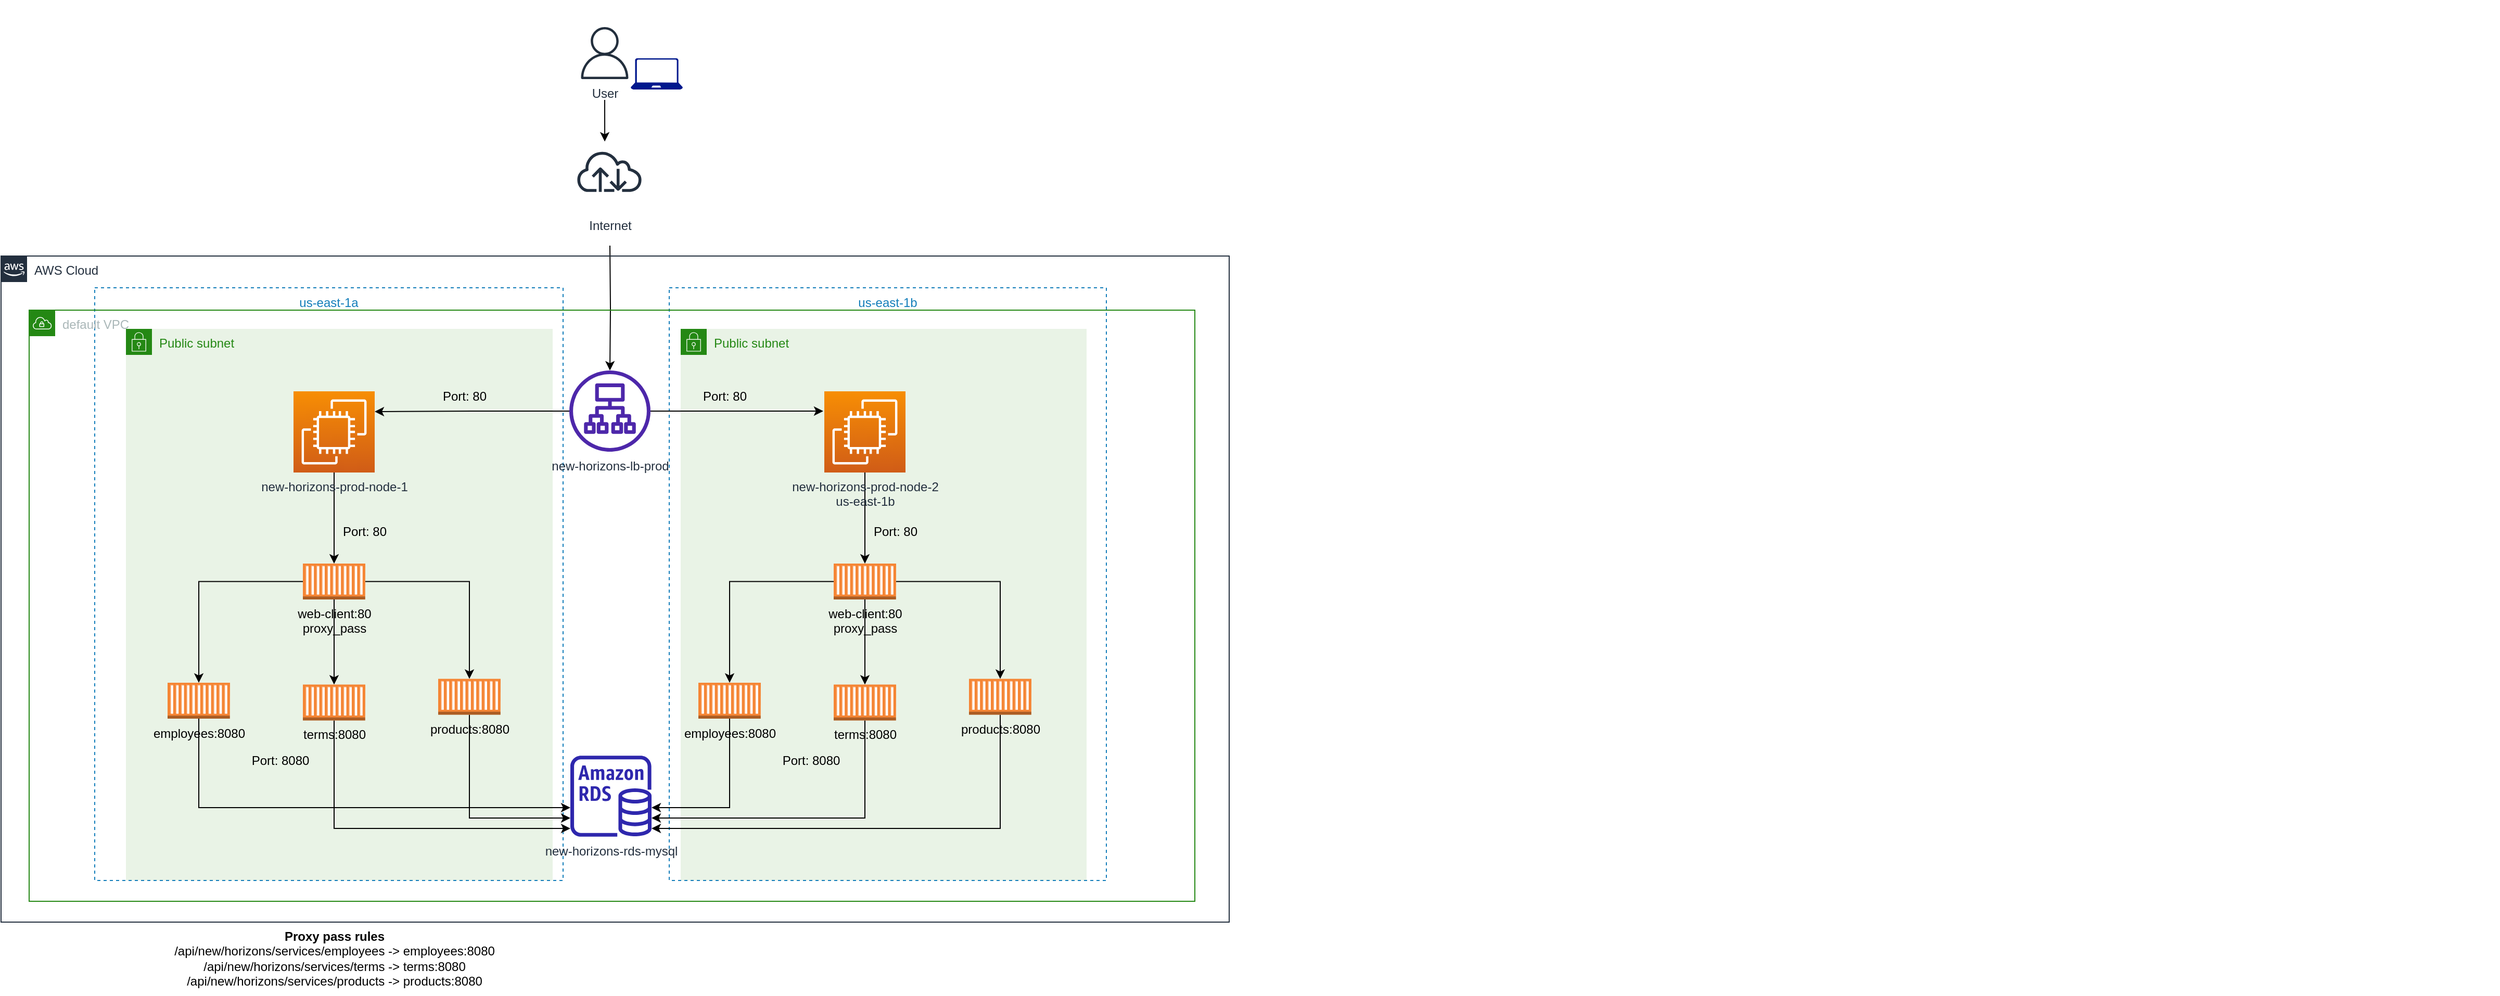 <mxfile version="21.1.2" type="device">
  <diagram name="Page-1" id="yJGYgYcoRGdZgI-on57n">
    <mxGraphModel dx="3244" dy="1178" grid="1" gridSize="10" guides="1" tooltips="1" connect="1" arrows="1" fold="1" page="1" pageScale="1" pageWidth="3300" pageHeight="2339" math="0" shadow="0">
      <root>
        <mxCell id="0" />
        <mxCell id="1" parent="0" />
        <mxCell id="JfGSRjYrPVbc505KqRvE-98" value="Public subnet" style="points=[[0,0],[0.25,0],[0.5,0],[0.75,0],[1,0],[1,0.25],[1,0.5],[1,0.75],[1,1],[0.75,1],[0.5,1],[0.25,1],[0,1],[0,0.75],[0,0.5],[0,0.25]];outlineConnect=0;gradientColor=none;html=1;whiteSpace=wrap;fontSize=12;fontStyle=0;container=1;pointerEvents=0;collapsible=0;recursiveResize=0;shape=mxgraph.aws4.group;grIcon=mxgraph.aws4.group_security_group;grStroke=0;strokeColor=#248814;fillColor=#E9F3E6;verticalAlign=top;align=left;spacingLeft=30;fontColor=#248814;dashed=0;" vertex="1" parent="1">
          <mxGeometry x="1153" y="360" width="390" height="530" as="geometry" />
        </mxCell>
        <mxCell id="JfGSRjYrPVbc505KqRvE-99" value="" style="shape=image;verticalLabelPosition=bottom;labelBackgroundColor=default;verticalAlign=top;aspect=fixed;imageAspect=0;image=https://download.logo.wine/logo/Nginx/Nginx-Logo.wine.png;" vertex="1" parent="JfGSRjYrPVbc505KqRvE-98">
          <mxGeometry x="225" y="204.44" width="80" height="53.38" as="geometry" />
        </mxCell>
        <mxCell id="JfGSRjYrPVbc505KqRvE-106" value="us-east-1b" style="fillColor=none;strokeColor=#147EBA;dashed=1;verticalAlign=top;fontStyle=0;fontColor=#147EBA;whiteSpace=wrap;html=1;" vertex="1" parent="JfGSRjYrPVbc505KqRvE-98">
          <mxGeometry x="-11" y="-39.5" width="420" height="569.5" as="geometry" />
        </mxCell>
        <mxCell id="JfGSRjYrPVbc505KqRvE-96" value="Public subnet" style="points=[[0,0],[0.25,0],[0.5,0],[0.75,0],[1,0],[1,0.25],[1,0.5],[1,0.75],[1,1],[0.75,1],[0.5,1],[0.25,1],[0,1],[0,0.75],[0,0.5],[0,0.25]];outlineConnect=0;gradientColor=none;html=1;whiteSpace=wrap;fontSize=12;fontStyle=0;container=1;pointerEvents=0;collapsible=0;recursiveResize=0;shape=mxgraph.aws4.group;grIcon=mxgraph.aws4.group_security_group;grStroke=0;strokeColor=#248814;fillColor=#E9F3E6;verticalAlign=top;align=left;spacingLeft=30;fontColor=#248814;dashed=0;" vertex="1" parent="1">
          <mxGeometry x="620" y="360" width="410" height="530" as="geometry" />
        </mxCell>
        <mxCell id="JfGSRjYrPVbc505KqRvE-100" value="" style="shape=image;verticalLabelPosition=bottom;labelBackgroundColor=default;verticalAlign=top;aspect=fixed;imageAspect=0;image=https://download.logo.wine/logo/Nginx/Nginx-Logo.wine.png;" vertex="1" parent="JfGSRjYrPVbc505KqRvE-96">
          <mxGeometry x="267.81" y="204.44" width="80" height="53.38" as="geometry" />
        </mxCell>
        <mxCell id="JfGSRjYrPVbc505KqRvE-101" value="us-east-1a" style="fillColor=none;strokeColor=#147EBA;dashed=1;verticalAlign=top;fontStyle=0;fontColor=#147EBA;whiteSpace=wrap;html=1;" vertex="1" parent="JfGSRjYrPVbc505KqRvE-96">
          <mxGeometry x="-30" y="-39.5" width="450" height="569.5" as="geometry" />
        </mxCell>
        <mxCell id="JfGSRjYrPVbc505KqRvE-55" style="edgeStyle=orthogonalEdgeStyle;rounded=0;orthogonalLoop=1;jettySize=auto;html=1;" edge="1" parent="1" target="JfGSRjYrPVbc505KqRvE-31">
          <mxGeometry relative="1" as="geometry">
            <mxPoint x="1085" y="280" as="sourcePoint" />
          </mxGeometry>
        </mxCell>
        <mxCell id="JfGSRjYrPVbc505KqRvE-18" value="Internet" style="sketch=0;outlineConnect=0;fontColor=#232F3E;gradientColor=none;strokeColor=#232F3E;fillColor=#ffffff;dashed=0;verticalLabelPosition=bottom;verticalAlign=top;align=center;html=1;fontSize=12;fontStyle=0;aspect=fixed;shape=mxgraph.aws4.resourceIcon;resIcon=mxgraph.aws4.internet;" vertex="1" parent="1">
          <mxGeometry x="1046" y="170" width="77" height="77" as="geometry" />
        </mxCell>
        <mxCell id="JfGSRjYrPVbc505KqRvE-23" value="" style="shape=image;verticalLabelPosition=bottom;labelBackgroundColor=default;verticalAlign=top;aspect=fixed;imageAspect=0;image=https://docs.aws.amazon.com/images/prescriptive-guidance/latest/load-balancer-stickiness/images/roundtrip.png;" vertex="1" parent="1">
          <mxGeometry x="2380" y="44.5" width="520" height="451" as="geometry" />
        </mxCell>
        <mxCell id="JfGSRjYrPVbc505KqRvE-51" style="edgeStyle=orthogonalEdgeStyle;rounded=0;orthogonalLoop=1;jettySize=auto;html=1;" edge="1" parent="1" source="JfGSRjYrPVbc505KqRvE-30" target="JfGSRjYrPVbc505KqRvE-39">
          <mxGeometry relative="1" as="geometry" />
        </mxCell>
        <mxCell id="JfGSRjYrPVbc505KqRvE-30" value="new-horizons-prod-node-1&lt;br&gt;" style="sketch=0;points=[[0,0,0],[0.25,0,0],[0.5,0,0],[0.75,0,0],[1,0,0],[0,1,0],[0.25,1,0],[0.5,1,0],[0.75,1,0],[1,1,0],[0,0.25,0],[0,0.5,0],[0,0.75,0],[1,0.25,0],[1,0.5,0],[1,0.75,0]];outlineConnect=0;fontColor=#232F3E;gradientColor=#F78E04;gradientDirection=north;fillColor=#D05C17;strokeColor=#ffffff;dashed=0;verticalLabelPosition=bottom;verticalAlign=top;align=center;html=1;fontSize=12;fontStyle=0;aspect=fixed;shape=mxgraph.aws4.resourceIcon;resIcon=mxgraph.aws4.ec2;" vertex="1" parent="1">
          <mxGeometry x="781" y="420" width="78" height="78" as="geometry" />
        </mxCell>
        <mxCell id="JfGSRjYrPVbc505KqRvE-56" style="edgeStyle=orthogonalEdgeStyle;rounded=0;orthogonalLoop=1;jettySize=auto;html=1;entryX=1;entryY=0.25;entryDx=0;entryDy=0;entryPerimeter=0;" edge="1" parent="1" source="JfGSRjYrPVbc505KqRvE-31" target="JfGSRjYrPVbc505KqRvE-30">
          <mxGeometry relative="1" as="geometry" />
        </mxCell>
        <mxCell id="JfGSRjYrPVbc505KqRvE-91" style="edgeStyle=orthogonalEdgeStyle;rounded=0;orthogonalLoop=1;jettySize=auto;html=1;" edge="1" parent="1" source="JfGSRjYrPVbc505KqRvE-31">
          <mxGeometry relative="1" as="geometry">
            <mxPoint x="1290" y="439" as="targetPoint" />
          </mxGeometry>
        </mxCell>
        <mxCell id="JfGSRjYrPVbc505KqRvE-31" value="new-horizons-lb-prod" style="sketch=0;outlineConnect=0;fontColor=#232F3E;gradientColor=none;fillColor=#4D27AA;strokeColor=none;dashed=0;verticalLabelPosition=bottom;verticalAlign=top;align=center;html=1;fontSize=12;fontStyle=0;aspect=fixed;pointerEvents=1;shape=mxgraph.aws4.application_load_balancer;" vertex="1" parent="1">
          <mxGeometry x="1046" y="400" width="78" height="78" as="geometry" />
        </mxCell>
        <mxCell id="JfGSRjYrPVbc505KqRvE-57" style="edgeStyle=orthogonalEdgeStyle;rounded=0;orthogonalLoop=1;jettySize=auto;html=1;" edge="1" parent="1">
          <mxGeometry relative="1" as="geometry">
            <mxPoint x="1080" y="140" as="sourcePoint" />
            <mxPoint x="1080.048" y="180" as="targetPoint" />
            <Array as="points">
              <mxPoint x="1080" y="150" />
            </Array>
          </mxGeometry>
        </mxCell>
        <mxCell id="JfGSRjYrPVbc505KqRvE-32" value="User" style="sketch=0;outlineConnect=0;fontColor=#232F3E;gradientColor=none;fillColor=#232F3D;strokeColor=none;dashed=0;verticalLabelPosition=bottom;verticalAlign=top;align=center;html=1;fontSize=12;fontStyle=0;aspect=fixed;pointerEvents=1;shape=mxgraph.aws4.user;" vertex="1" parent="1">
          <mxGeometry x="1055" y="70" width="50" height="50" as="geometry" />
        </mxCell>
        <mxCell id="JfGSRjYrPVbc505KqRvE-33" value="" style="sketch=0;aspect=fixed;pointerEvents=1;shadow=0;dashed=0;html=1;strokeColor=none;labelPosition=center;verticalLabelPosition=bottom;verticalAlign=top;align=center;fillColor=#00188D;shape=mxgraph.azure.laptop" vertex="1" parent="1">
          <mxGeometry x="1105" y="100" width="50" height="30" as="geometry" />
        </mxCell>
        <mxCell id="JfGSRjYrPVbc505KqRvE-52" style="edgeStyle=orthogonalEdgeStyle;rounded=0;orthogonalLoop=1;jettySize=auto;html=1;" edge="1" parent="1" source="JfGSRjYrPVbc505KqRvE-39" target="JfGSRjYrPVbc505KqRvE-40">
          <mxGeometry relative="1" as="geometry" />
        </mxCell>
        <mxCell id="JfGSRjYrPVbc505KqRvE-53" style="edgeStyle=orthogonalEdgeStyle;rounded=0;orthogonalLoop=1;jettySize=auto;html=1;entryX=0.5;entryY=0;entryDx=0;entryDy=0;entryPerimeter=0;" edge="1" parent="1" source="JfGSRjYrPVbc505KqRvE-39" target="JfGSRjYrPVbc505KqRvE-41">
          <mxGeometry relative="1" as="geometry" />
        </mxCell>
        <mxCell id="JfGSRjYrPVbc505KqRvE-54" style="edgeStyle=orthogonalEdgeStyle;rounded=0;orthogonalLoop=1;jettySize=auto;html=1;" edge="1" parent="1" source="JfGSRjYrPVbc505KqRvE-39" target="JfGSRjYrPVbc505KqRvE-42">
          <mxGeometry relative="1" as="geometry" />
        </mxCell>
        <mxCell id="JfGSRjYrPVbc505KqRvE-39" value="web-client:80&lt;br&gt;proxy_pass" style="outlineConnect=0;dashed=0;verticalLabelPosition=bottom;verticalAlign=top;align=center;html=1;shape=mxgraph.aws3.ec2_compute_container;fillColor=#F58534;gradientColor=none;" vertex="1" parent="1">
          <mxGeometry x="790" y="585.5" width="60" height="34.5" as="geometry" />
        </mxCell>
        <mxCell id="JfGSRjYrPVbc505KqRvE-67" style="edgeStyle=orthogonalEdgeStyle;rounded=0;orthogonalLoop=1;jettySize=auto;html=1;" edge="1" parent="1" source="JfGSRjYrPVbc505KqRvE-40" target="JfGSRjYrPVbc505KqRvE-66">
          <mxGeometry relative="1" as="geometry">
            <Array as="points">
              <mxPoint x="690" y="820" />
            </Array>
          </mxGeometry>
        </mxCell>
        <mxCell id="JfGSRjYrPVbc505KqRvE-40" value="employees:8080" style="outlineConnect=0;dashed=0;verticalLabelPosition=bottom;verticalAlign=top;align=center;html=1;shape=mxgraph.aws3.ec2_compute_container;fillColor=#F58534;gradientColor=none;" vertex="1" parent="1">
          <mxGeometry x="660" y="700" width="60" height="34.5" as="geometry" />
        </mxCell>
        <mxCell id="JfGSRjYrPVbc505KqRvE-69" style="edgeStyle=orthogonalEdgeStyle;rounded=0;orthogonalLoop=1;jettySize=auto;html=1;" edge="1" parent="1" source="JfGSRjYrPVbc505KqRvE-41" target="JfGSRjYrPVbc505KqRvE-66">
          <mxGeometry relative="1" as="geometry">
            <Array as="points">
              <mxPoint x="950" y="830" />
            </Array>
          </mxGeometry>
        </mxCell>
        <mxCell id="JfGSRjYrPVbc505KqRvE-41" value="products:8080" style="outlineConnect=0;dashed=0;verticalLabelPosition=bottom;verticalAlign=top;align=center;html=1;shape=mxgraph.aws3.ec2_compute_container;fillColor=#F58534;gradientColor=none;" vertex="1" parent="1">
          <mxGeometry x="920" y="696.25" width="60" height="34.5" as="geometry" />
        </mxCell>
        <mxCell id="JfGSRjYrPVbc505KqRvE-68" style="edgeStyle=orthogonalEdgeStyle;rounded=0;orthogonalLoop=1;jettySize=auto;html=1;" edge="1" parent="1" source="JfGSRjYrPVbc505KqRvE-42" target="JfGSRjYrPVbc505KqRvE-66">
          <mxGeometry relative="1" as="geometry">
            <Array as="points">
              <mxPoint x="820" y="840" />
            </Array>
          </mxGeometry>
        </mxCell>
        <mxCell id="JfGSRjYrPVbc505KqRvE-42" value="terms:8080" style="outlineConnect=0;dashed=0;verticalLabelPosition=bottom;verticalAlign=top;align=center;html=1;shape=mxgraph.aws3.ec2_compute_container;fillColor=#F58534;gradientColor=none;" vertex="1" parent="1">
          <mxGeometry x="790" y="701.75" width="60" height="34.5" as="geometry" />
        </mxCell>
        <mxCell id="JfGSRjYrPVbc505KqRvE-43" value="" style="shape=image;verticalLabelPosition=bottom;labelBackgroundColor=default;verticalAlign=top;aspect=fixed;imageAspect=0;image=https://craft-code.com/wp-content/uploads/2021/08/docker_facebook_share.png;" vertex="1" parent="1">
          <mxGeometry x="877.61" y="610" width="40.39" height="34.5" as="geometry" />
        </mxCell>
        <mxCell id="JfGSRjYrPVbc505KqRvE-44" value="" style="shape=image;verticalLabelPosition=bottom;labelBackgroundColor=default;verticalAlign=top;aspect=fixed;imageAspect=0;image=https://craft-code.com/wp-content/uploads/2021/08/docker_facebook_share.png;" vertex="1" parent="1">
          <mxGeometry x="920" y="771.75" width="40.39" height="34.5" as="geometry" />
        </mxCell>
        <mxCell id="JfGSRjYrPVbc505KqRvE-45" value="" style="shape=image;verticalLabelPosition=bottom;labelBackgroundColor=default;verticalAlign=top;aspect=fixed;imageAspect=0;image=https://craft-code.com/wp-content/uploads/2021/08/docker_facebook_share.png;" vertex="1" parent="1">
          <mxGeometry x="790" y="777.25" width="40.39" height="34.5" as="geometry" />
        </mxCell>
        <mxCell id="JfGSRjYrPVbc505KqRvE-46" value="" style="shape=image;verticalLabelPosition=bottom;labelBackgroundColor=default;verticalAlign=top;aspect=fixed;imageAspect=0;image=https://craft-code.com/wp-content/uploads/2021/08/docker_facebook_share.png;" vertex="1" parent="1">
          <mxGeometry x="650" y="775.5" width="40.39" height="34.5" as="geometry" />
        </mxCell>
        <mxCell id="JfGSRjYrPVbc505KqRvE-47" value="" style="shape=image;verticalLabelPosition=bottom;labelBackgroundColor=default;verticalAlign=top;aspect=fixed;imageAspect=0;image=https://i.blogs.es/8d2420/650_1000_java/1366_2000.png;" vertex="1" parent="1">
          <mxGeometry x="960.39" y="770" width="38" height="38" as="geometry" />
        </mxCell>
        <mxCell id="JfGSRjYrPVbc505KqRvE-48" value="" style="shape=image;verticalLabelPosition=bottom;labelBackgroundColor=default;verticalAlign=top;aspect=fixed;imageAspect=0;image=https://i.blogs.es/8d2420/650_1000_java/1366_2000.png;" vertex="1" parent="1">
          <mxGeometry x="830" y="773.75" width="38" height="38" as="geometry" />
        </mxCell>
        <mxCell id="JfGSRjYrPVbc505KqRvE-49" value="" style="shape=image;verticalLabelPosition=bottom;labelBackgroundColor=default;verticalAlign=top;aspect=fixed;imageAspect=0;image=https://i.blogs.es/8d2420/650_1000_java/1366_2000.png;" vertex="1" parent="1">
          <mxGeometry x="690.39" y="770" width="38" height="38" as="geometry" />
        </mxCell>
        <mxCell id="JfGSRjYrPVbc505KqRvE-60" value="Port: 80" style="text;html=1;align=center;verticalAlign=middle;resizable=0;points=[];autosize=1;strokeColor=none;fillColor=none;" vertex="1" parent="1">
          <mxGeometry x="910" y="410" width="70" height="30" as="geometry" />
        </mxCell>
        <mxCell id="JfGSRjYrPVbc505KqRvE-61" value="Port: 80" style="text;html=1;align=center;verticalAlign=middle;resizable=0;points=[];autosize=1;strokeColor=none;fillColor=none;" vertex="1" parent="1">
          <mxGeometry x="814" y="540" width="70" height="30" as="geometry" />
        </mxCell>
        <mxCell id="JfGSRjYrPVbc505KqRvE-63" value="Port: 8080" style="text;html=1;align=center;verticalAlign=middle;resizable=0;points=[];autosize=1;strokeColor=none;fillColor=none;" vertex="1" parent="1">
          <mxGeometry x="728.39" y="760" width="80" height="30" as="geometry" />
        </mxCell>
        <mxCell id="JfGSRjYrPVbc505KqRvE-65" value="&lt;b&gt;Proxy pass rules&lt;/b&gt;&lt;br&gt;/api/new/horizons/services/employees -&amp;gt; employees:8080&lt;br&gt;/api/new/horizons/services/terms -&amp;gt; terms:8080&lt;br&gt;/api/new/horizons/services/products -&amp;gt; products:8080" style="text;html=1;align=center;verticalAlign=middle;resizable=0;points=[];autosize=1;strokeColor=none;fillColor=none;" vertex="1" parent="1">
          <mxGeometry x="655" y="930" width="330" height="70" as="geometry" />
        </mxCell>
        <mxCell id="JfGSRjYrPVbc505KqRvE-66" value="new-horizons-rds-mysql" style="sketch=0;outlineConnect=0;fontColor=#232F3E;gradientColor=none;fillColor=#2E27AD;strokeColor=none;dashed=0;verticalLabelPosition=bottom;verticalAlign=top;align=center;html=1;fontSize=12;fontStyle=0;aspect=fixed;pointerEvents=1;shape=mxgraph.aws4.rds_instance;" vertex="1" parent="1">
          <mxGeometry x="1047" y="770" width="78" height="78" as="geometry" />
        </mxCell>
        <mxCell id="JfGSRjYrPVbc505KqRvE-72" style="edgeStyle=orthogonalEdgeStyle;rounded=0;orthogonalLoop=1;jettySize=auto;html=1;" edge="1" source="JfGSRjYrPVbc505KqRvE-73" target="JfGSRjYrPVbc505KqRvE-77" parent="1">
          <mxGeometry relative="1" as="geometry" />
        </mxCell>
        <mxCell id="JfGSRjYrPVbc505KqRvE-73" value="new-horizons-prod-node-2&lt;br&gt;us-east-1b" style="sketch=0;points=[[0,0,0],[0.25,0,0],[0.5,0,0],[0.75,0,0],[1,0,0],[0,1,0],[0.25,1,0],[0.5,1,0],[0.75,1,0],[1,1,0],[0,0.25,0],[0,0.5,0],[0,0.75,0],[1,0.25,0],[1,0.5,0],[1,0.75,0]];outlineConnect=0;fontColor=#232F3E;gradientColor=#F78E04;gradientDirection=north;fillColor=#D05C17;strokeColor=#ffffff;dashed=0;verticalLabelPosition=bottom;verticalAlign=top;align=center;html=1;fontSize=12;fontStyle=0;aspect=fixed;shape=mxgraph.aws4.resourceIcon;resIcon=mxgraph.aws4.ec2;" vertex="1" parent="1">
          <mxGeometry x="1291" y="420" width="78" height="78" as="geometry" />
        </mxCell>
        <mxCell id="JfGSRjYrPVbc505KqRvE-74" style="edgeStyle=orthogonalEdgeStyle;rounded=0;orthogonalLoop=1;jettySize=auto;html=1;" edge="1" source="JfGSRjYrPVbc505KqRvE-77" target="JfGSRjYrPVbc505KqRvE-78" parent="1">
          <mxGeometry relative="1" as="geometry" />
        </mxCell>
        <mxCell id="JfGSRjYrPVbc505KqRvE-75" style="edgeStyle=orthogonalEdgeStyle;rounded=0;orthogonalLoop=1;jettySize=auto;html=1;entryX=0.5;entryY=0;entryDx=0;entryDy=0;entryPerimeter=0;" edge="1" source="JfGSRjYrPVbc505KqRvE-77" target="JfGSRjYrPVbc505KqRvE-79" parent="1">
          <mxGeometry relative="1" as="geometry" />
        </mxCell>
        <mxCell id="JfGSRjYrPVbc505KqRvE-76" style="edgeStyle=orthogonalEdgeStyle;rounded=0;orthogonalLoop=1;jettySize=auto;html=1;" edge="1" source="JfGSRjYrPVbc505KqRvE-77" target="JfGSRjYrPVbc505KqRvE-80" parent="1">
          <mxGeometry relative="1" as="geometry" />
        </mxCell>
        <mxCell id="JfGSRjYrPVbc505KqRvE-77" value="web-client:80&lt;br&gt;proxy_pass" style="outlineConnect=0;dashed=0;verticalLabelPosition=bottom;verticalAlign=top;align=center;html=1;shape=mxgraph.aws3.ec2_compute_container;fillColor=#F58534;gradientColor=none;" vertex="1" parent="1">
          <mxGeometry x="1300" y="585.5" width="60" height="34.5" as="geometry" />
        </mxCell>
        <mxCell id="JfGSRjYrPVbc505KqRvE-93" style="edgeStyle=orthogonalEdgeStyle;rounded=0;orthogonalLoop=1;jettySize=auto;html=1;" edge="1" parent="1" source="JfGSRjYrPVbc505KqRvE-78" target="JfGSRjYrPVbc505KqRvE-66">
          <mxGeometry relative="1" as="geometry">
            <Array as="points">
              <mxPoint x="1200" y="820" />
            </Array>
          </mxGeometry>
        </mxCell>
        <mxCell id="JfGSRjYrPVbc505KqRvE-78" value="employees:8080" style="outlineConnect=0;dashed=0;verticalLabelPosition=bottom;verticalAlign=top;align=center;html=1;shape=mxgraph.aws3.ec2_compute_container;fillColor=#F58534;gradientColor=none;" vertex="1" parent="1">
          <mxGeometry x="1170" y="700" width="60" height="34.5" as="geometry" />
        </mxCell>
        <mxCell id="JfGSRjYrPVbc505KqRvE-95" style="edgeStyle=orthogonalEdgeStyle;rounded=0;orthogonalLoop=1;jettySize=auto;html=1;" edge="1" parent="1" source="JfGSRjYrPVbc505KqRvE-79" target="JfGSRjYrPVbc505KqRvE-66">
          <mxGeometry relative="1" as="geometry">
            <Array as="points">
              <mxPoint x="1460" y="840" />
            </Array>
          </mxGeometry>
        </mxCell>
        <mxCell id="JfGSRjYrPVbc505KqRvE-79" value="products:8080" style="outlineConnect=0;dashed=0;verticalLabelPosition=bottom;verticalAlign=top;align=center;html=1;shape=mxgraph.aws3.ec2_compute_container;fillColor=#F58534;gradientColor=none;" vertex="1" parent="1">
          <mxGeometry x="1430" y="696.25" width="60" height="34.5" as="geometry" />
        </mxCell>
        <mxCell id="JfGSRjYrPVbc505KqRvE-94" style="edgeStyle=orthogonalEdgeStyle;rounded=0;orthogonalLoop=1;jettySize=auto;html=1;" edge="1" parent="1" source="JfGSRjYrPVbc505KqRvE-80" target="JfGSRjYrPVbc505KqRvE-66">
          <mxGeometry relative="1" as="geometry">
            <Array as="points">
              <mxPoint x="1330" y="830" />
            </Array>
          </mxGeometry>
        </mxCell>
        <mxCell id="JfGSRjYrPVbc505KqRvE-80" value="terms:8080" style="outlineConnect=0;dashed=0;verticalLabelPosition=bottom;verticalAlign=top;align=center;html=1;shape=mxgraph.aws3.ec2_compute_container;fillColor=#F58534;gradientColor=none;" vertex="1" parent="1">
          <mxGeometry x="1300" y="701.75" width="60" height="34.5" as="geometry" />
        </mxCell>
        <mxCell id="JfGSRjYrPVbc505KqRvE-81" value="" style="shape=image;verticalLabelPosition=bottom;labelBackgroundColor=default;verticalAlign=top;aspect=fixed;imageAspect=0;image=https://craft-code.com/wp-content/uploads/2021/08/docker_facebook_share.png;" vertex="1" parent="1">
          <mxGeometry x="1387.61" y="610" width="40.39" height="34.5" as="geometry" />
        </mxCell>
        <mxCell id="JfGSRjYrPVbc505KqRvE-82" value="" style="shape=image;verticalLabelPosition=bottom;labelBackgroundColor=default;verticalAlign=top;aspect=fixed;imageAspect=0;image=https://craft-code.com/wp-content/uploads/2021/08/docker_facebook_share.png;" vertex="1" parent="1">
          <mxGeometry x="1430" y="771.75" width="40.39" height="34.5" as="geometry" />
        </mxCell>
        <mxCell id="JfGSRjYrPVbc505KqRvE-83" value="" style="shape=image;verticalLabelPosition=bottom;labelBackgroundColor=default;verticalAlign=top;aspect=fixed;imageAspect=0;image=https://craft-code.com/wp-content/uploads/2021/08/docker_facebook_share.png;" vertex="1" parent="1">
          <mxGeometry x="1300" y="777.25" width="40.39" height="34.5" as="geometry" />
        </mxCell>
        <mxCell id="JfGSRjYrPVbc505KqRvE-84" value="" style="shape=image;verticalLabelPosition=bottom;labelBackgroundColor=default;verticalAlign=top;aspect=fixed;imageAspect=0;image=https://craft-code.com/wp-content/uploads/2021/08/docker_facebook_share.png;" vertex="1" parent="1">
          <mxGeometry x="1160" y="775.5" width="40.39" height="34.5" as="geometry" />
        </mxCell>
        <mxCell id="JfGSRjYrPVbc505KqRvE-85" value="" style="shape=image;verticalLabelPosition=bottom;labelBackgroundColor=default;verticalAlign=top;aspect=fixed;imageAspect=0;image=https://i.blogs.es/8d2420/650_1000_java/1366_2000.png;" vertex="1" parent="1">
          <mxGeometry x="1470.39" y="770" width="38" height="38" as="geometry" />
        </mxCell>
        <mxCell id="JfGSRjYrPVbc505KqRvE-86" value="" style="shape=image;verticalLabelPosition=bottom;labelBackgroundColor=default;verticalAlign=top;aspect=fixed;imageAspect=0;image=https://i.blogs.es/8d2420/650_1000_java/1366_2000.png;" vertex="1" parent="1">
          <mxGeometry x="1340" y="773.75" width="38" height="38" as="geometry" />
        </mxCell>
        <mxCell id="JfGSRjYrPVbc505KqRvE-87" value="" style="shape=image;verticalLabelPosition=bottom;labelBackgroundColor=default;verticalAlign=top;aspect=fixed;imageAspect=0;image=https://i.blogs.es/8d2420/650_1000_java/1366_2000.png;" vertex="1" parent="1">
          <mxGeometry x="1200.39" y="770" width="38" height="38" as="geometry" />
        </mxCell>
        <mxCell id="JfGSRjYrPVbc505KqRvE-88" value="Port: 80" style="text;html=1;align=center;verticalAlign=middle;resizable=0;points=[];autosize=1;strokeColor=none;fillColor=none;" vertex="1" parent="1">
          <mxGeometry x="1160" y="410" width="70" height="30" as="geometry" />
        </mxCell>
        <mxCell id="JfGSRjYrPVbc505KqRvE-89" value="Port: 80" style="text;html=1;align=center;verticalAlign=middle;resizable=0;points=[];autosize=1;strokeColor=none;fillColor=none;" vertex="1" parent="1">
          <mxGeometry x="1324" y="540" width="70" height="30" as="geometry" />
        </mxCell>
        <mxCell id="JfGSRjYrPVbc505KqRvE-90" value="Port: 8080" style="text;html=1;align=center;verticalAlign=middle;resizable=0;points=[];autosize=1;strokeColor=none;fillColor=none;" vertex="1" parent="1">
          <mxGeometry x="1238.39" y="760" width="80" height="30" as="geometry" />
        </mxCell>
        <mxCell id="JfGSRjYrPVbc505KqRvE-107" value="default VPC" style="points=[[0,0],[0.25,0],[0.5,0],[0.75,0],[1,0],[1,0.25],[1,0.5],[1,0.75],[1,1],[0.75,1],[0.5,1],[0.25,1],[0,1],[0,0.75],[0,0.5],[0,0.25]];outlineConnect=0;gradientColor=none;html=1;whiteSpace=wrap;fontSize=12;fontStyle=0;container=1;pointerEvents=0;collapsible=0;recursiveResize=0;shape=mxgraph.aws4.group;grIcon=mxgraph.aws4.group_vpc;strokeColor=#248814;fillColor=none;verticalAlign=top;align=left;spacingLeft=30;fontColor=#AAB7B8;dashed=0;" vertex="1" parent="1">
          <mxGeometry x="527" y="342" width="1120" height="568" as="geometry" />
        </mxCell>
        <mxCell id="JfGSRjYrPVbc505KqRvE-109" value="AWS Cloud" style="points=[[0,0],[0.25,0],[0.5,0],[0.75,0],[1,0],[1,0.25],[1,0.5],[1,0.75],[1,1],[0.75,1],[0.5,1],[0.25,1],[0,1],[0,0.75],[0,0.5],[0,0.25]];outlineConnect=0;gradientColor=none;html=1;whiteSpace=wrap;fontSize=12;fontStyle=0;container=1;pointerEvents=0;collapsible=0;recursiveResize=0;shape=mxgraph.aws4.group;grIcon=mxgraph.aws4.group_aws_cloud_alt;strokeColor=#232F3E;fillColor=none;verticalAlign=top;align=left;spacingLeft=30;fontColor=#232F3E;dashed=0;" vertex="1" parent="1">
          <mxGeometry x="500" y="290" width="1180" height="640" as="geometry" />
        </mxCell>
      </root>
    </mxGraphModel>
  </diagram>
</mxfile>
